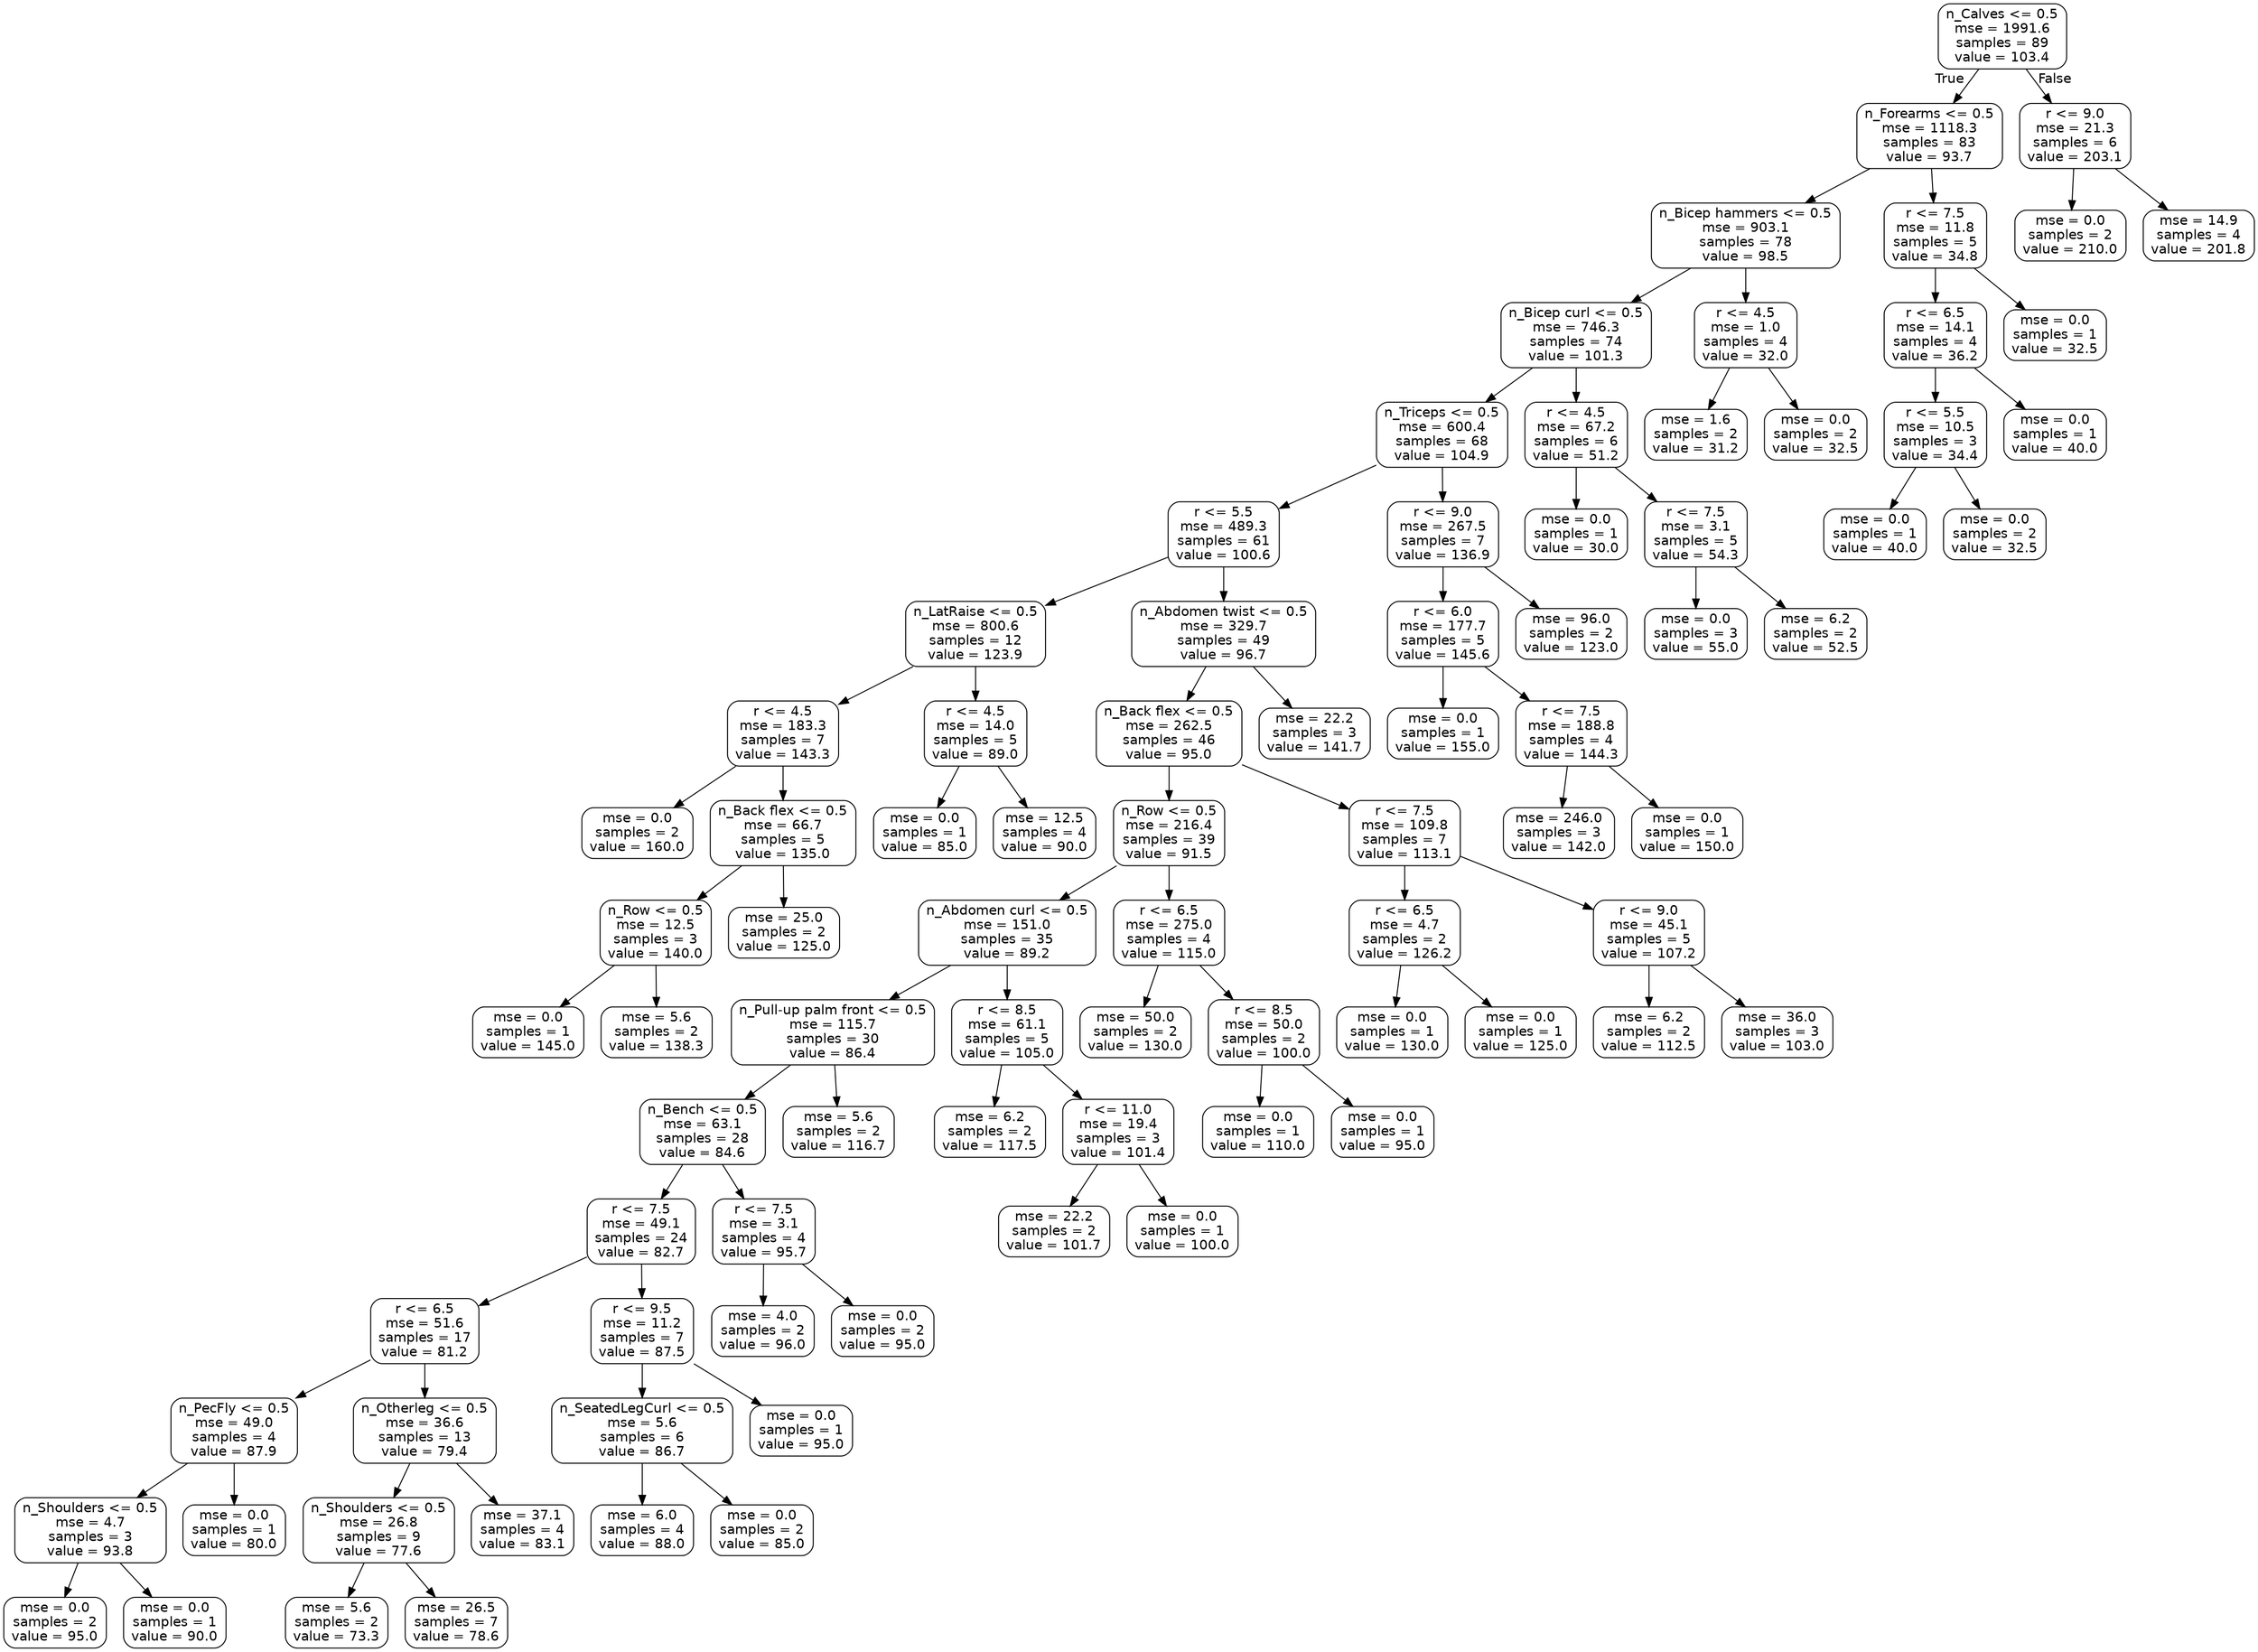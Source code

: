 digraph Tree {
node [shape=box, style="rounded", color="black", fontname=helvetica] ;
edge [fontname=helvetica] ;
0 [label="n_Calves <= 0.5\nmse = 1991.6\nsamples = 89\nvalue = 103.4"] ;
1 [label="n_Forearms <= 0.5\nmse = 1118.3\nsamples = 83\nvalue = 93.7"] ;
0 -> 1 [labeldistance=2.5, labelangle=45, headlabel="True"] ;
2 [label="n_Bicep hammers <= 0.5\nmse = 903.1\nsamples = 78\nvalue = 98.5"] ;
1 -> 2 ;
3 [label="n_Bicep curl <= 0.5\nmse = 746.3\nsamples = 74\nvalue = 101.3"] ;
2 -> 3 ;
4 [label="n_Triceps <= 0.5\nmse = 600.4\nsamples = 68\nvalue = 104.9"] ;
3 -> 4 ;
5 [label="r <= 5.5\nmse = 489.3\nsamples = 61\nvalue = 100.6"] ;
4 -> 5 ;
6 [label="n_LatRaise <= 0.5\nmse = 800.6\nsamples = 12\nvalue = 123.9"] ;
5 -> 6 ;
7 [label="r <= 4.5\nmse = 183.3\nsamples = 7\nvalue = 143.3"] ;
6 -> 7 ;
8 [label="mse = 0.0\nsamples = 2\nvalue = 160.0"] ;
7 -> 8 ;
9 [label="n_Back flex <= 0.5\nmse = 66.7\nsamples = 5\nvalue = 135.0"] ;
7 -> 9 ;
10 [label="n_Row <= 0.5\nmse = 12.5\nsamples = 3\nvalue = 140.0"] ;
9 -> 10 ;
11 [label="mse = 0.0\nsamples = 1\nvalue = 145.0"] ;
10 -> 11 ;
12 [label="mse = 5.6\nsamples = 2\nvalue = 138.3"] ;
10 -> 12 ;
13 [label="mse = 25.0\nsamples = 2\nvalue = 125.0"] ;
9 -> 13 ;
14 [label="r <= 4.5\nmse = 14.0\nsamples = 5\nvalue = 89.0"] ;
6 -> 14 ;
15 [label="mse = 0.0\nsamples = 1\nvalue = 85.0"] ;
14 -> 15 ;
16 [label="mse = 12.5\nsamples = 4\nvalue = 90.0"] ;
14 -> 16 ;
17 [label="n_Abdomen twist <= 0.5\nmse = 329.7\nsamples = 49\nvalue = 96.7"] ;
5 -> 17 ;
18 [label="n_Back flex <= 0.5\nmse = 262.5\nsamples = 46\nvalue = 95.0"] ;
17 -> 18 ;
19 [label="n_Row <= 0.5\nmse = 216.4\nsamples = 39\nvalue = 91.5"] ;
18 -> 19 ;
20 [label="n_Abdomen curl <= 0.5\nmse = 151.0\nsamples = 35\nvalue = 89.2"] ;
19 -> 20 ;
21 [label="n_Pull-up palm front <= 0.5\nmse = 115.7\nsamples = 30\nvalue = 86.4"] ;
20 -> 21 ;
22 [label="n_Bench <= 0.5\nmse = 63.1\nsamples = 28\nvalue = 84.6"] ;
21 -> 22 ;
23 [label="r <= 7.5\nmse = 49.1\nsamples = 24\nvalue = 82.7"] ;
22 -> 23 ;
24 [label="r <= 6.5\nmse = 51.6\nsamples = 17\nvalue = 81.2"] ;
23 -> 24 ;
25 [label="n_PecFly <= 0.5\nmse = 49.0\nsamples = 4\nvalue = 87.9"] ;
24 -> 25 ;
26 [label="n_Shoulders <= 0.5\nmse = 4.7\nsamples = 3\nvalue = 93.8"] ;
25 -> 26 ;
27 [label="mse = 0.0\nsamples = 2\nvalue = 95.0"] ;
26 -> 27 ;
28 [label="mse = 0.0\nsamples = 1\nvalue = 90.0"] ;
26 -> 28 ;
29 [label="mse = 0.0\nsamples = 1\nvalue = 80.0"] ;
25 -> 29 ;
30 [label="n_Otherleg <= 0.5\nmse = 36.6\nsamples = 13\nvalue = 79.4"] ;
24 -> 30 ;
31 [label="n_Shoulders <= 0.5\nmse = 26.8\nsamples = 9\nvalue = 77.6"] ;
30 -> 31 ;
32 [label="mse = 5.6\nsamples = 2\nvalue = 73.3"] ;
31 -> 32 ;
33 [label="mse = 26.5\nsamples = 7\nvalue = 78.6"] ;
31 -> 33 ;
34 [label="mse = 37.1\nsamples = 4\nvalue = 83.1"] ;
30 -> 34 ;
35 [label="r <= 9.5\nmse = 11.2\nsamples = 7\nvalue = 87.5"] ;
23 -> 35 ;
36 [label="n_SeatedLegCurl <= 0.5\nmse = 5.6\nsamples = 6\nvalue = 86.7"] ;
35 -> 36 ;
37 [label="mse = 6.0\nsamples = 4\nvalue = 88.0"] ;
36 -> 37 ;
38 [label="mse = 0.0\nsamples = 2\nvalue = 85.0"] ;
36 -> 38 ;
39 [label="mse = 0.0\nsamples = 1\nvalue = 95.0"] ;
35 -> 39 ;
40 [label="r <= 7.5\nmse = 3.1\nsamples = 4\nvalue = 95.7"] ;
22 -> 40 ;
41 [label="mse = 4.0\nsamples = 2\nvalue = 96.0"] ;
40 -> 41 ;
42 [label="mse = 0.0\nsamples = 2\nvalue = 95.0"] ;
40 -> 42 ;
43 [label="mse = 5.6\nsamples = 2\nvalue = 116.7"] ;
21 -> 43 ;
44 [label="r <= 8.5\nmse = 61.1\nsamples = 5\nvalue = 105.0"] ;
20 -> 44 ;
45 [label="mse = 6.2\nsamples = 2\nvalue = 117.5"] ;
44 -> 45 ;
46 [label="r <= 11.0\nmse = 19.4\nsamples = 3\nvalue = 101.4"] ;
44 -> 46 ;
47 [label="mse = 22.2\nsamples = 2\nvalue = 101.7"] ;
46 -> 47 ;
48 [label="mse = 0.0\nsamples = 1\nvalue = 100.0"] ;
46 -> 48 ;
49 [label="r <= 6.5\nmse = 275.0\nsamples = 4\nvalue = 115.0"] ;
19 -> 49 ;
50 [label="mse = 50.0\nsamples = 2\nvalue = 130.0"] ;
49 -> 50 ;
51 [label="r <= 8.5\nmse = 50.0\nsamples = 2\nvalue = 100.0"] ;
49 -> 51 ;
52 [label="mse = 0.0\nsamples = 1\nvalue = 110.0"] ;
51 -> 52 ;
53 [label="mse = 0.0\nsamples = 1\nvalue = 95.0"] ;
51 -> 53 ;
54 [label="r <= 7.5\nmse = 109.8\nsamples = 7\nvalue = 113.1"] ;
18 -> 54 ;
55 [label="r <= 6.5\nmse = 4.7\nsamples = 2\nvalue = 126.2"] ;
54 -> 55 ;
56 [label="mse = 0.0\nsamples = 1\nvalue = 130.0"] ;
55 -> 56 ;
57 [label="mse = 0.0\nsamples = 1\nvalue = 125.0"] ;
55 -> 57 ;
58 [label="r <= 9.0\nmse = 45.1\nsamples = 5\nvalue = 107.2"] ;
54 -> 58 ;
59 [label="mse = 6.2\nsamples = 2\nvalue = 112.5"] ;
58 -> 59 ;
60 [label="mse = 36.0\nsamples = 3\nvalue = 103.0"] ;
58 -> 60 ;
61 [label="mse = 22.2\nsamples = 3\nvalue = 141.7"] ;
17 -> 61 ;
62 [label="r <= 9.0\nmse = 267.5\nsamples = 7\nvalue = 136.9"] ;
4 -> 62 ;
63 [label="r <= 6.0\nmse = 177.7\nsamples = 5\nvalue = 145.6"] ;
62 -> 63 ;
64 [label="mse = 0.0\nsamples = 1\nvalue = 155.0"] ;
63 -> 64 ;
65 [label="r <= 7.5\nmse = 188.8\nsamples = 4\nvalue = 144.3"] ;
63 -> 65 ;
66 [label="mse = 246.0\nsamples = 3\nvalue = 142.0"] ;
65 -> 66 ;
67 [label="mse = 0.0\nsamples = 1\nvalue = 150.0"] ;
65 -> 67 ;
68 [label="mse = 96.0\nsamples = 2\nvalue = 123.0"] ;
62 -> 68 ;
69 [label="r <= 4.5\nmse = 67.2\nsamples = 6\nvalue = 51.2"] ;
3 -> 69 ;
70 [label="mse = 0.0\nsamples = 1\nvalue = 30.0"] ;
69 -> 70 ;
71 [label="r <= 7.5\nmse = 3.1\nsamples = 5\nvalue = 54.3"] ;
69 -> 71 ;
72 [label="mse = 0.0\nsamples = 3\nvalue = 55.0"] ;
71 -> 72 ;
73 [label="mse = 6.2\nsamples = 2\nvalue = 52.5"] ;
71 -> 73 ;
74 [label="r <= 4.5\nmse = 1.0\nsamples = 4\nvalue = 32.0"] ;
2 -> 74 ;
75 [label="mse = 1.6\nsamples = 2\nvalue = 31.2"] ;
74 -> 75 ;
76 [label="mse = 0.0\nsamples = 2\nvalue = 32.5"] ;
74 -> 76 ;
77 [label="r <= 7.5\nmse = 11.8\nsamples = 5\nvalue = 34.8"] ;
1 -> 77 ;
78 [label="r <= 6.5\nmse = 14.1\nsamples = 4\nvalue = 36.2"] ;
77 -> 78 ;
79 [label="r <= 5.5\nmse = 10.5\nsamples = 3\nvalue = 34.4"] ;
78 -> 79 ;
80 [label="mse = 0.0\nsamples = 1\nvalue = 40.0"] ;
79 -> 80 ;
81 [label="mse = 0.0\nsamples = 2\nvalue = 32.5"] ;
79 -> 81 ;
82 [label="mse = 0.0\nsamples = 1\nvalue = 40.0"] ;
78 -> 82 ;
83 [label="mse = 0.0\nsamples = 1\nvalue = 32.5"] ;
77 -> 83 ;
84 [label="r <= 9.0\nmse = 21.3\nsamples = 6\nvalue = 203.1"] ;
0 -> 84 [labeldistance=2.5, labelangle=-45, headlabel="False"] ;
85 [label="mse = 0.0\nsamples = 2\nvalue = 210.0"] ;
84 -> 85 ;
86 [label="mse = 14.9\nsamples = 4\nvalue = 201.8"] ;
84 -> 86 ;
}
